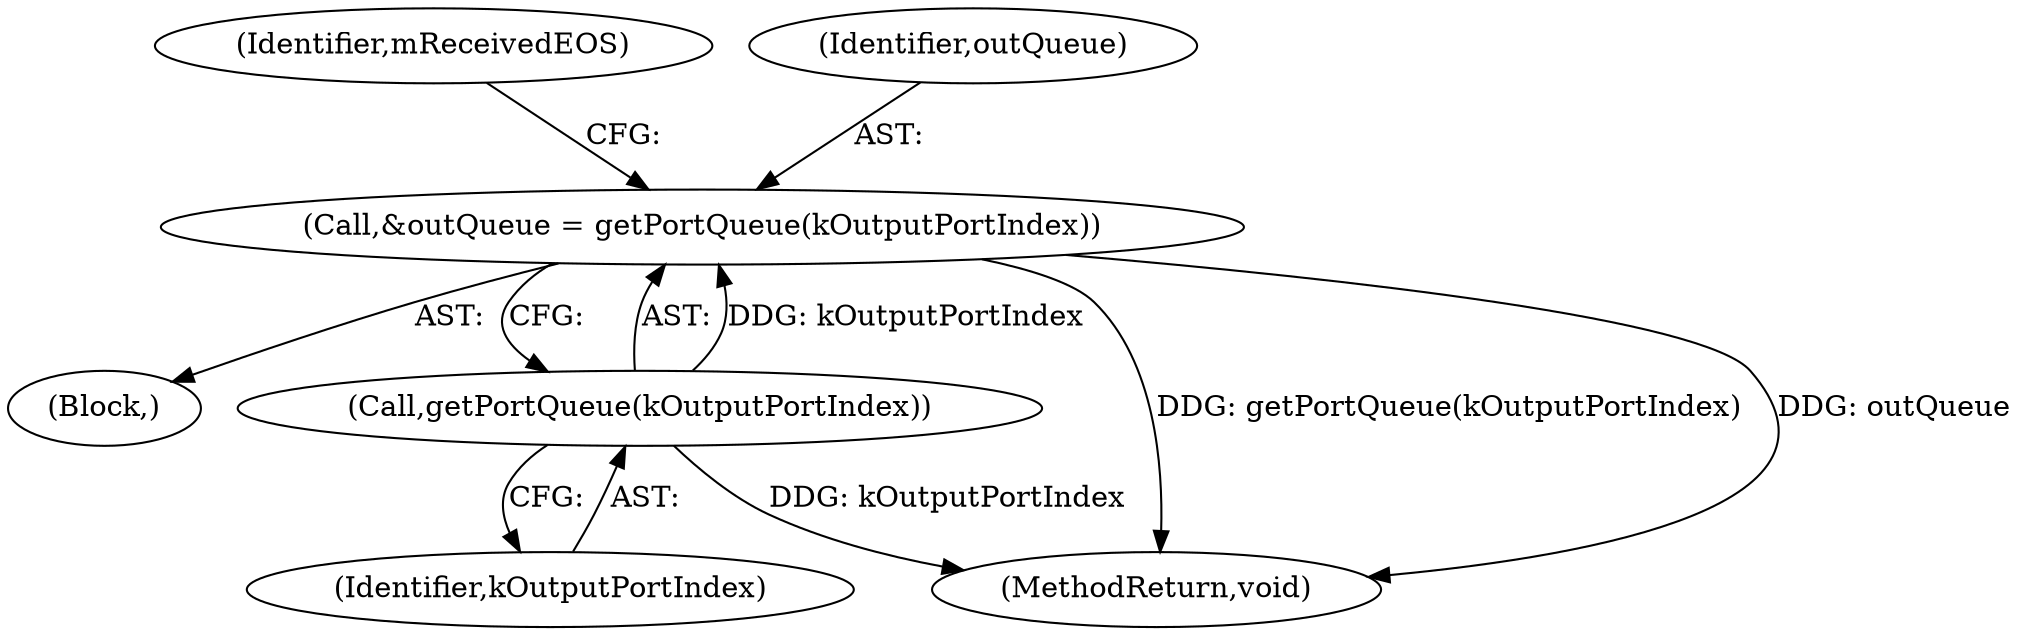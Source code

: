 digraph "0_Android_a4567c66f4764442c6cb7b5c1858810194480fb5@pointer" {
"1000161" [label="(Call,&outQueue = getPortQueue(kOutputPortIndex))"];
"1000163" [label="(Call,getPortQueue(kOutputPortIndex))"];
"1000111" [label="(Block,)"];
"1000163" [label="(Call,getPortQueue(kOutputPortIndex))"];
"1000164" [label="(Identifier,kOutputPortIndex)"];
"1000167" [label="(Identifier,mReceivedEOS)"];
"1000624" [label="(MethodReturn,void)"];
"1000161" [label="(Call,&outQueue = getPortQueue(kOutputPortIndex))"];
"1000162" [label="(Identifier,outQueue)"];
"1000161" -> "1000111"  [label="AST: "];
"1000161" -> "1000163"  [label="CFG: "];
"1000162" -> "1000161"  [label="AST: "];
"1000163" -> "1000161"  [label="AST: "];
"1000167" -> "1000161"  [label="CFG: "];
"1000161" -> "1000624"  [label="DDG: getPortQueue(kOutputPortIndex)"];
"1000161" -> "1000624"  [label="DDG: outQueue"];
"1000163" -> "1000161"  [label="DDG: kOutputPortIndex"];
"1000163" -> "1000164"  [label="CFG: "];
"1000164" -> "1000163"  [label="AST: "];
"1000163" -> "1000624"  [label="DDG: kOutputPortIndex"];
}
